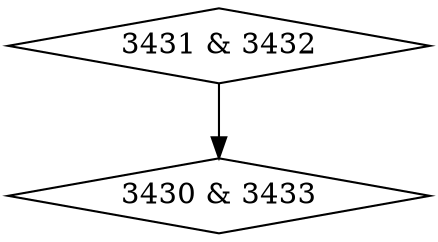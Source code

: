 digraph {
0 [label = "3430 & 3433", shape = diamond];
1 [label = "3431 & 3432", shape = diamond];
1->0;
}
